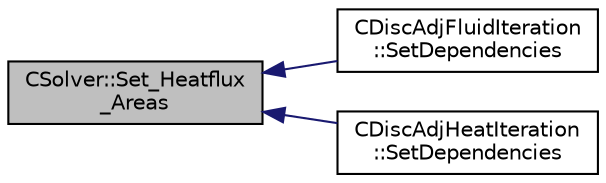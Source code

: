 digraph "CSolver::Set_Heatflux_Areas"
{
  edge [fontname="Helvetica",fontsize="10",labelfontname="Helvetica",labelfontsize="10"];
  node [fontname="Helvetica",fontsize="10",shape=record];
  rankdir="LR";
  Node4220 [label="CSolver::Set_Heatflux\l_Areas",height=0.2,width=0.4,color="black", fillcolor="grey75", style="filled", fontcolor="black"];
  Node4220 -> Node4221 [dir="back",color="midnightblue",fontsize="10",style="solid",fontname="Helvetica"];
  Node4221 [label="CDiscAdjFluidIteration\l::SetDependencies",height=0.2,width=0.4,color="black", fillcolor="white", style="filled",URL="$class_c_disc_adj_fluid_iteration.html#aad302b77466b001d380ca8766ba8d85c",tooltip="Compute necessary variables that depend on the conservative variables or the mesh node positions (e..."];
  Node4220 -> Node4222 [dir="back",color="midnightblue",fontsize="10",style="solid",fontname="Helvetica"];
  Node4222 [label="CDiscAdjHeatIteration\l::SetDependencies",height=0.2,width=0.4,color="black", fillcolor="white", style="filled",URL="$class_c_disc_adj_heat_iteration.html#a8098b35364d0a2a7b1fa31850714e359",tooltip="Compute necessary variables that depend on the conservative variables or the mesh node positions (e..."];
}
